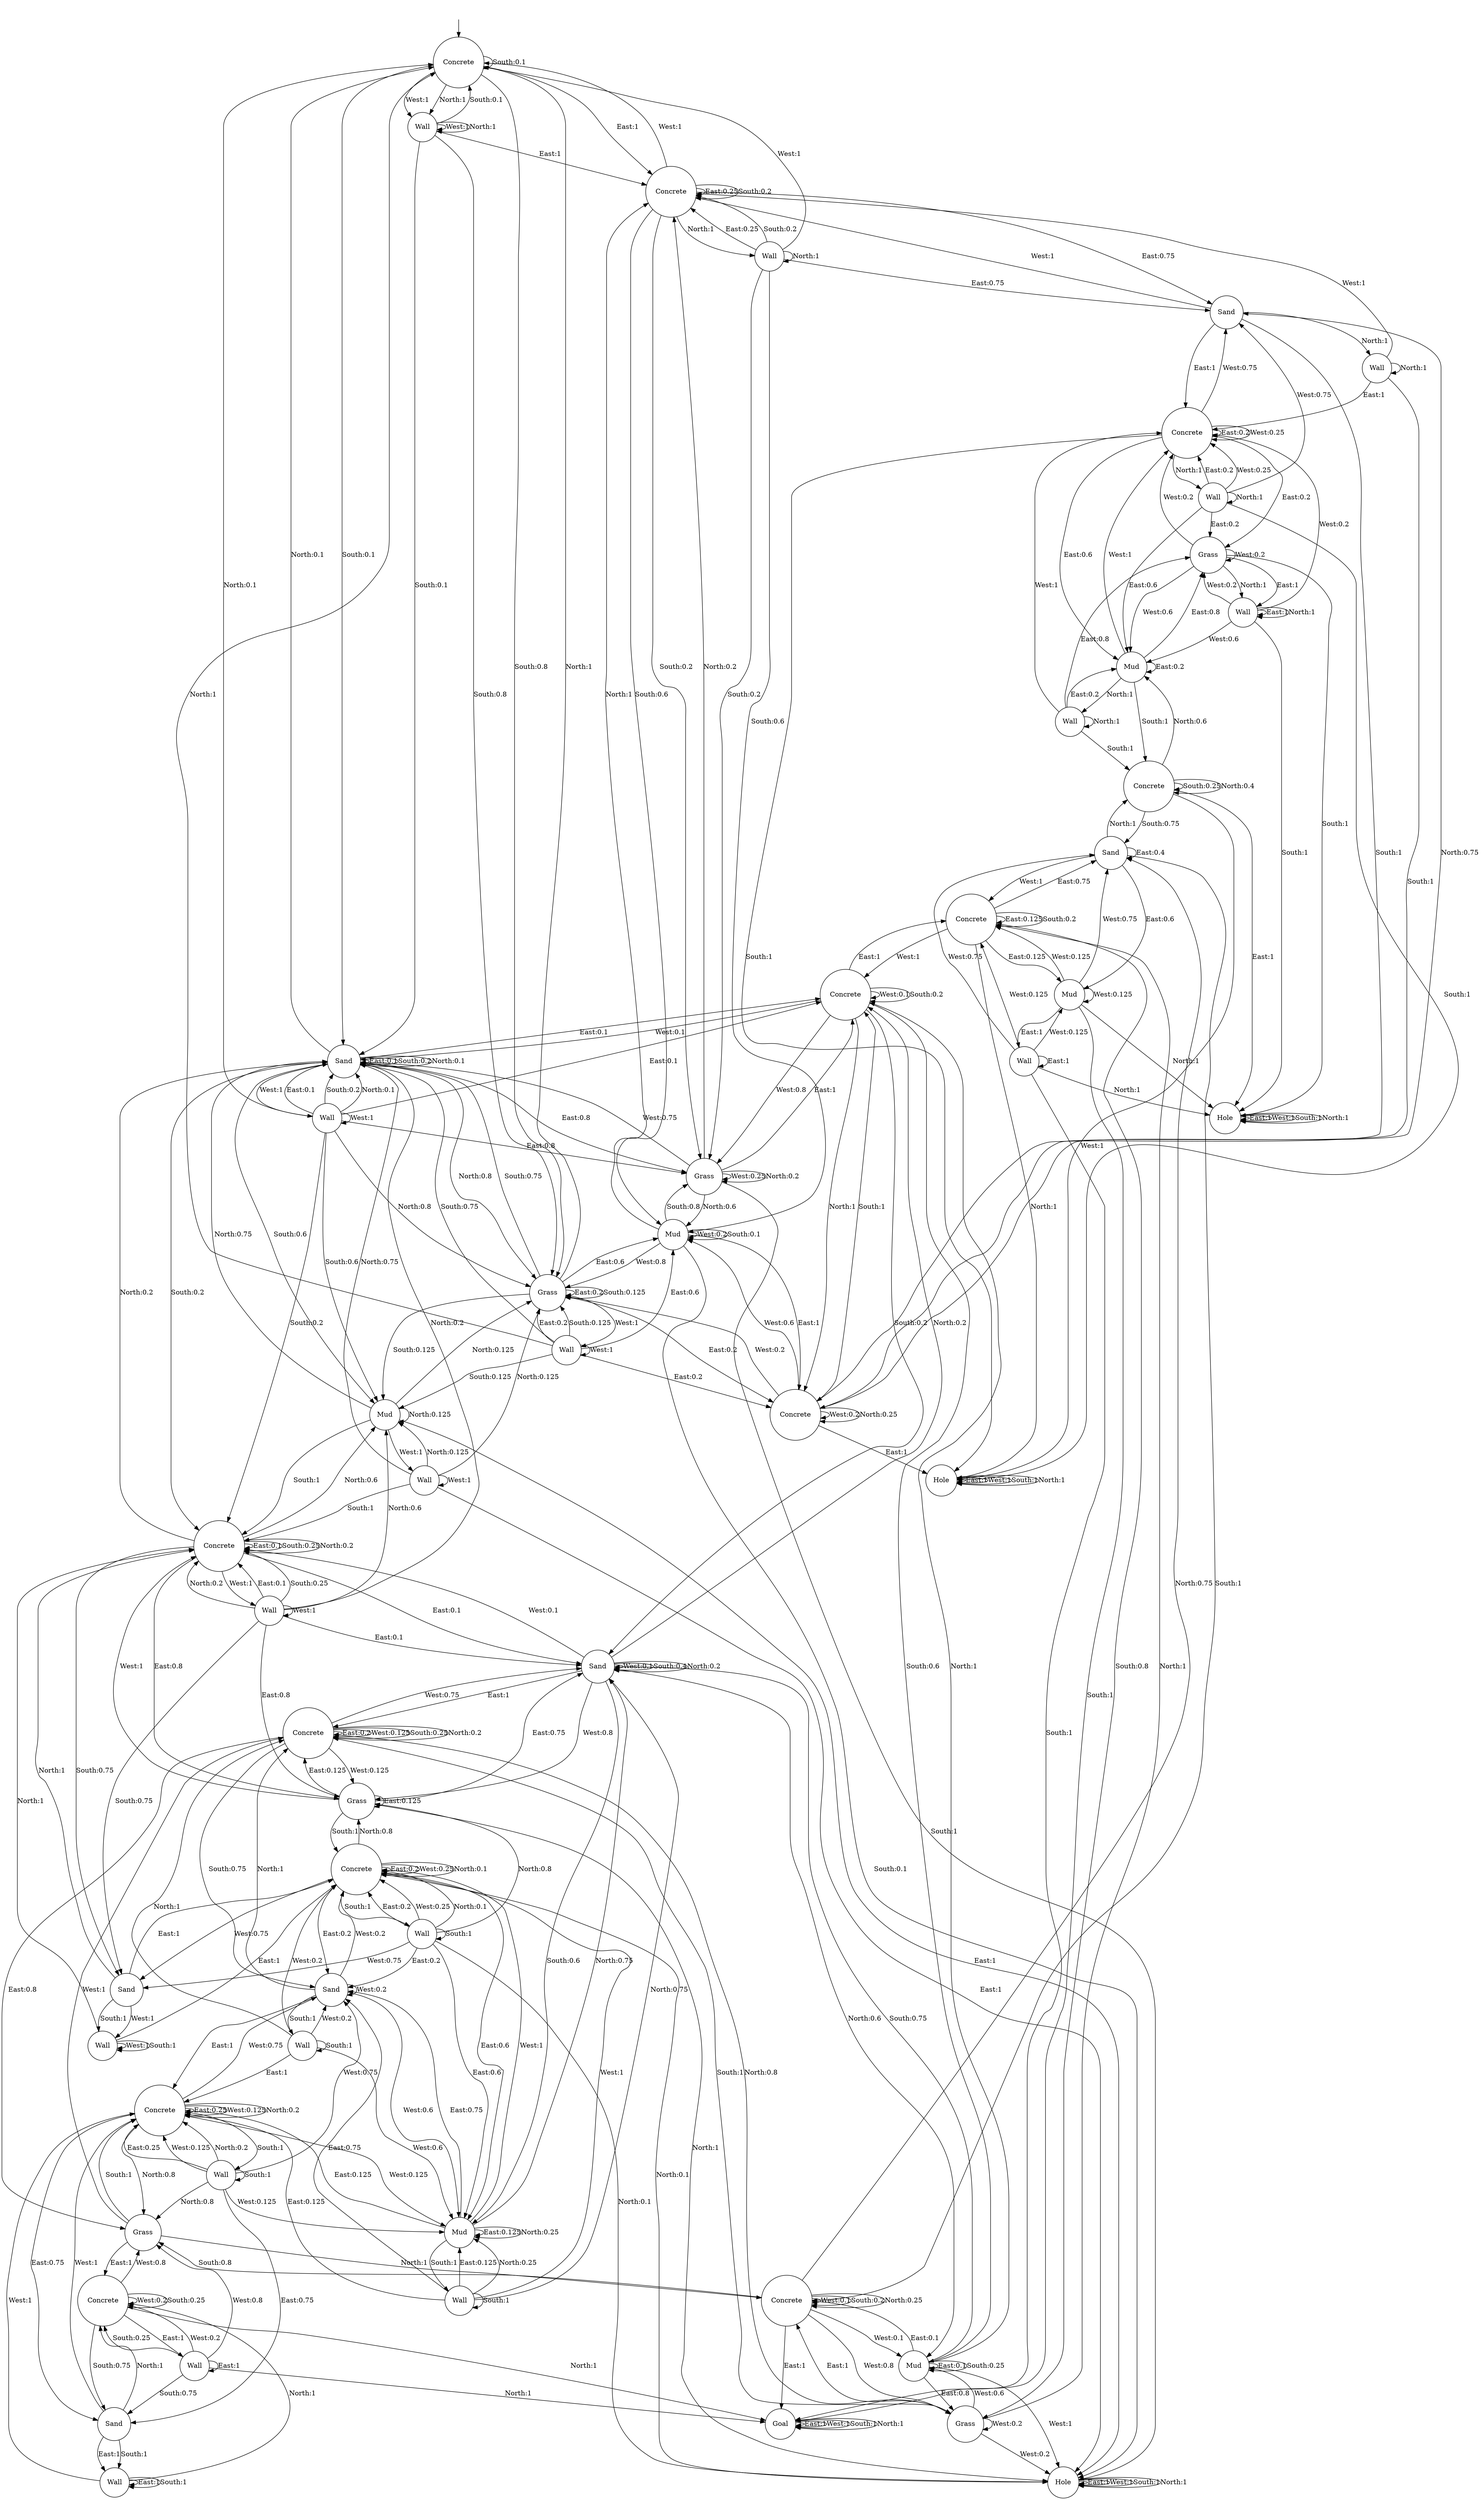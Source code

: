 digraph g {
__start0 [label="" shape="none"];
0 [shape="circle" label="Concrete"];
1 [shape="circle" label="Wall"];
2 [shape="circle" label="Wall"];
3 [shape="circle" label="Grass"];
4 [shape="circle" label="Wall"];
5 [shape="circle" label="Sand"];
6 [shape="circle" label="Wall"];
7 [shape="circle" label="Mud"];
8 [shape="circle" label="Concrete"];
9 [shape="circle" label="Wall"];
10 [shape="circle" label="Wall"];
11 [shape="circle" label="Sand"];
12 [shape="circle" label="Concrete"];
13 [shape="circle" label="Wall"];
14 [shape="circle" label="Mud"];
15 [shape="circle" label="Grass"];
16 [shape="circle" label="Hole"];
17 [shape="circle" label="Grass"];
18 [shape="circle" label="Concrete"];
19 [shape="circle" label="Wall"];
20 [shape="circle" label="Wall"];
21 [shape="circle" label="Sand"];
22 [shape="circle" label="Concrete"];
23 [shape="circle" label="Concrete"];
24 [shape="circle" label="Mud"];
25 [shape="circle" label="Sand"];
26 [shape="circle" label="Wall"];
27 [shape="circle" label="Mud"];
28 [shape="circle" label="Concrete"];
29 [shape="circle" label="Wall"];
30 [shape="circle" label="Hole"];
31 [shape="circle" label="Concrete"];
32 [shape="circle" label="Grass"];
33 [shape="circle" label="Concrete"];
34 [shape="circle" label="Wall"];
35 [shape="circle" label="Sand"];
36 [shape="circle" label="Wall"];
37 [shape="circle" label="Mud"];
38 [shape="circle" label="Concrete"];
39 [shape="circle" label="Sand"];
40 [shape="circle" label="Concrete"];
41 [shape="circle" label="Grass"];
42 [shape="circle" label="Concrete"];
43 [shape="circle" label="Wall"];
44 [shape="circle" label="Wall"];
45 [shape="circle" label="Grass"];
46 [shape="circle" label="Hole"];
47 [shape="circle" label="Wall"];
48 [shape="circle" label="Mud"];
49 [shape="circle" label="Goal"];
50 [shape="circle" label="Concrete"];
51 [shape="circle" label="Wall"];
52 [shape="circle" label="Wall"];
53 [shape="circle" label="Sand"];
0 -> 12 [label="East:1"];
0 -> 1 [label="West:1"];
0 -> 0 [label="South:0.1"];
0 -> 3 [label="South:0.8"];
0 -> 5 [label="South:0.1"];
0 -> 1 [label="North:1"];
1 -> 12 [label="East:1"];
1 -> 1 [label="West:1"];
1 -> 0 [label="South:0.1"];
1 -> 3 [label="South:0.8"];
1 -> 5 [label="South:0.1"];
1 -> 1 [label="North:1"];
2 -> 3 [label="East:0.2"];
2 -> 14 [label="East:0.6"];
2 -> 22 [label="East:0.2"];
2 -> 2 [label="West:1"];
2 -> 3 [label="South:0.125"];
2 -> 5 [label="South:0.75"];
2 -> 7 [label="South:0.125"];
2 -> 0 [label="North:1"];
3 -> 3 [label="East:0.2"];
3 -> 14 [label="East:0.6"];
3 -> 22 [label="East:0.2"];
3 -> 2 [label="West:1"];
3 -> 3 [label="South:0.125"];
3 -> 5 [label="South:0.75"];
3 -> 7 [label="South:0.125"];
3 -> 0 [label="North:1"];
4 -> 5 [label="East:0.1"];
4 -> 15 [label="East:0.8"];
4 -> 23 [label="East:0.1"];
4 -> 4 [label="West:1"];
4 -> 5 [label="South:0.2"];
4 -> 7 [label="South:0.6"];
4 -> 8 [label="South:0.2"];
4 -> 0 [label="North:0.1"];
4 -> 3 [label="North:0.8"];
4 -> 5 [label="North:0.1"];
5 -> 5 [label="East:0.1"];
5 -> 15 [label="East:0.8"];
5 -> 23 [label="East:0.1"];
5 -> 4 [label="West:1"];
5 -> 5 [label="South:0.2"];
5 -> 7 [label="South:0.6"];
5 -> 8 [label="South:0.2"];
5 -> 0 [label="North:0.1"];
5 -> 3 [label="North:0.8"];
5 -> 5 [label="North:0.1"];
6 -> 16 [label="East:1"];
6 -> 6 [label="West:1"];
6 -> 8 [label="South:1"];
6 -> 3 [label="North:0.125"];
6 -> 5 [label="North:0.75"];
6 -> 7 [label="North:0.125"];
7 -> 16 [label="East:1"];
7 -> 6 [label="West:1"];
7 -> 8 [label="South:1"];
7 -> 3 [label="North:0.125"];
7 -> 5 [label="North:0.75"];
7 -> 7 [label="North:0.125"];
8 -> 8 [label="East:0.1"];
8 -> 17 [label="East:0.8"];
8 -> 25 [label="East:0.1"];
8 -> 9 [label="West:1"];
8 -> 8 [label="South:0.25"];
8 -> 11 [label="South:0.75"];
8 -> 5 [label="North:0.2"];
8 -> 7 [label="North:0.6"];
8 -> 8 [label="North:0.2"];
9 -> 8 [label="East:0.1"];
9 -> 17 [label="East:0.8"];
9 -> 25 [label="East:0.1"];
9 -> 9 [label="West:1"];
9 -> 8 [label="South:0.25"];
9 -> 11 [label="South:0.75"];
9 -> 5 [label="North:0.2"];
9 -> 7 [label="North:0.6"];
9 -> 8 [label="North:0.2"];
10 -> 18 [label="East:1"];
10 -> 10 [label="West:1"];
10 -> 10 [label="South:1"];
10 -> 8 [label="North:1"];
11 -> 18 [label="East:1"];
11 -> 10 [label="West:1"];
11 -> 10 [label="South:1"];
11 -> 8 [label="North:1"];
12 -> 12 [label="East:0.25"];
12 -> 21 [label="East:0.75"];
12 -> 0 [label="West:1"];
12 -> 12 [label="South:0.2"];
12 -> 14 [label="South:0.6"];
12 -> 15 [label="South:0.2"];
12 -> 13 [label="North:1"];
13 -> 12 [label="East:0.25"];
13 -> 21 [label="East:0.75"];
13 -> 0 [label="West:1"];
13 -> 12 [label="South:0.2"];
13 -> 14 [label="South:0.6"];
13 -> 15 [label="South:0.2"];
13 -> 13 [label="North:1"];
14 -> 22 [label="East:1"];
14 -> 3 [label="West:0.8"];
14 -> 14 [label="West:0.2"];
14 -> 14 [label="South:0.1"];
14 -> 15 [label="South:0.8"];
14 -> 16 [label="South:0.1"];
14 -> 12 [label="North:1"];
15 -> 23 [label="East:1"];
15 -> 5 [label="West:0.75"];
15 -> 15 [label="West:0.25"];
15 -> 16 [label="South:1"];
15 -> 12 [label="North:0.2"];
15 -> 14 [label="North:0.6"];
15 -> 15 [label="North:0.2"];
16 -> 16 [label="East:1"];
16 -> 16 [label="West:1"];
16 -> 16 [label="South:1"];
16 -> 16 [label="North:1"];
17 -> 17 [label="East:0.125"];
17 -> 25 [label="East:0.75"];
17 -> 33 [label="East:0.125"];
17 -> 8 [label="West:1"];
17 -> 18 [label="South:1"];
17 -> 16 [label="North:1"];
18 -> 18 [label="East:0.2"];
18 -> 27 [label="East:0.6"];
18 -> 35 [label="East:0.2"];
18 -> 11 [label="West:0.75"];
18 -> 18 [label="West:0.25"];
18 -> 19 [label="South:1"];
18 -> 16 [label="North:0.1"];
18 -> 17 [label="North:0.8"];
18 -> 18 [label="North:0.1"];
19 -> 18 [label="East:0.2"];
19 -> 27 [label="East:0.6"];
19 -> 35 [label="East:0.2"];
19 -> 11 [label="West:0.75"];
19 -> 18 [label="West:0.25"];
19 -> 19 [label="South:1"];
19 -> 16 [label="North:0.1"];
19 -> 17 [label="North:0.8"];
19 -> 18 [label="North:0.1"];
20 -> 28 [label="East:1"];
20 -> 12 [label="West:1"];
20 -> 22 [label="South:1"];
20 -> 20 [label="North:1"];
21 -> 28 [label="East:1"];
21 -> 12 [label="West:1"];
21 -> 22 [label="South:1"];
21 -> 20 [label="North:1"];
22 -> 30 [label="East:1"];
22 -> 3 [label="West:0.2"];
22 -> 14 [label="West:0.6"];
22 -> 22 [label="West:0.2"];
22 -> 23 [label="South:1"];
22 -> 21 [label="North:0.75"];
22 -> 22 [label="North:0.25"];
23 -> 31 [label="East:1"];
23 -> 5 [label="West:0.1"];
23 -> 15 [label="West:0.8"];
23 -> 23 [label="West:0.1"];
23 -> 23 [label="South:0.2"];
23 -> 24 [label="South:0.6"];
23 -> 25 [label="South:0.2"];
23 -> 22 [label="North:1"];
24 -> 24 [label="East:0.1"];
24 -> 32 [label="East:0.8"];
24 -> 40 [label="East:0.1"];
24 -> 16 [label="West:1"];
24 -> 24 [label="South:0.25"];
24 -> 25 [label="South:0.75"];
24 -> 23 [label="North:1"];
25 -> 33 [label="East:1"];
25 -> 8 [label="West:0.1"];
25 -> 17 [label="West:0.8"];
25 -> 25 [label="West:0.1"];
25 -> 25 [label="South:0.4"];
25 -> 27 [label="South:0.6"];
25 -> 23 [label="North:0.2"];
25 -> 24 [label="North:0.6"];
25 -> 25 [label="North:0.2"];
26 -> 27 [label="East:0.125"];
26 -> 35 [label="East:0.75"];
26 -> 42 [label="East:0.125"];
26 -> 18 [label="West:1"];
26 -> 26 [label="South:1"];
26 -> 25 [label="North:0.75"];
26 -> 27 [label="North:0.25"];
27 -> 27 [label="East:0.125"];
27 -> 35 [label="East:0.75"];
27 -> 42 [label="East:0.125"];
27 -> 18 [label="West:1"];
27 -> 26 [label="South:1"];
27 -> 25 [label="North:0.75"];
27 -> 27 [label="North:0.25"];
28 -> 28 [label="East:0.2"];
28 -> 37 [label="East:0.6"];
28 -> 45 [label="East:0.2"];
28 -> 21 [label="West:0.75"];
28 -> 28 [label="West:0.25"];
28 -> 30 [label="South:1"];
28 -> 29 [label="North:1"];
29 -> 28 [label="East:0.2"];
29 -> 37 [label="East:0.6"];
29 -> 45 [label="East:0.2"];
29 -> 21 [label="West:0.75"];
29 -> 28 [label="West:0.25"];
29 -> 30 [label="South:1"];
29 -> 29 [label="North:1"];
30 -> 30 [label="East:1"];
30 -> 30 [label="West:1"];
30 -> 30 [label="South:1"];
30 -> 30 [label="North:1"];
31 -> 31 [label="East:0.125"];
31 -> 39 [label="East:0.75"];
31 -> 48 [label="East:0.125"];
31 -> 23 [label="West:1"];
31 -> 31 [label="South:0.2"];
31 -> 32 [label="South:0.8"];
31 -> 30 [label="North:1"];
32 -> 40 [label="East:1"];
32 -> 16 [label="West:0.2"];
32 -> 24 [label="West:0.6"];
32 -> 32 [label="West:0.2"];
32 -> 33 [label="South:1"];
32 -> 31 [label="North:1"];
33 -> 33 [label="East:0.2"];
33 -> 41 [label="East:0.8"];
33 -> 17 [label="West:0.125"];
33 -> 25 [label="West:0.75"];
33 -> 33 [label="West:0.125"];
33 -> 33 [label="South:0.25"];
33 -> 35 [label="South:0.75"];
33 -> 32 [label="North:0.8"];
33 -> 33 [label="North:0.2"];
34 -> 42 [label="East:1"];
34 -> 18 [label="West:0.2"];
34 -> 27 [label="West:0.6"];
34 -> 35 [label="West:0.2"];
34 -> 34 [label="South:1"];
34 -> 33 [label="North:1"];
35 -> 42 [label="East:1"];
35 -> 18 [label="West:0.2"];
35 -> 27 [label="West:0.6"];
35 -> 35 [label="West:0.2"];
35 -> 34 [label="South:1"];
35 -> 33 [label="North:1"];
36 -> 37 [label="East:0.2"];
36 -> 45 [label="East:0.8"];
36 -> 28 [label="West:1"];
36 -> 38 [label="South:1"];
36 -> 36 [label="North:1"];
37 -> 37 [label="East:0.2"];
37 -> 45 [label="East:0.8"];
37 -> 28 [label="West:1"];
37 -> 38 [label="South:1"];
37 -> 36 [label="North:1"];
38 -> 46 [label="East:1"];
38 -> 30 [label="West:1"];
38 -> 38 [label="South:0.25"];
38 -> 39 [label="South:0.75"];
38 -> 37 [label="North:0.6"];
38 -> 38 [label="North:0.4"];
39 -> 39 [label="East:0.4"];
39 -> 48 [label="East:0.6"];
39 -> 31 [label="West:1"];
39 -> 40 [label="South:1"];
39 -> 38 [label="North:1"];
40 -> 49 [label="East:1"];
40 -> 24 [label="West:0.1"];
40 -> 32 [label="West:0.8"];
40 -> 40 [label="West:0.1"];
40 -> 40 [label="South:0.2"];
40 -> 41 [label="South:0.8"];
40 -> 39 [label="North:0.75"];
40 -> 40 [label="North:0.25"];
41 -> 50 [label="East:1"];
41 -> 33 [label="West:1"];
41 -> 42 [label="South:1"];
41 -> 40 [label="North:1"];
42 -> 42 [label="East:0.25"];
42 -> 53 [label="East:0.75"];
42 -> 27 [label="West:0.125"];
42 -> 35 [label="West:0.75"];
42 -> 42 [label="West:0.125"];
42 -> 43 [label="South:1"];
42 -> 41 [label="North:0.8"];
42 -> 42 [label="North:0.2"];
43 -> 42 [label="East:0.25"];
43 -> 53 [label="East:0.75"];
43 -> 27 [label="West:0.125"];
43 -> 35 [label="West:0.75"];
43 -> 42 [label="West:0.125"];
43 -> 43 [label="South:1"];
43 -> 41 [label="North:0.8"];
43 -> 42 [label="North:0.2"];
44 -> 44 [label="East:1"];
44 -> 28 [label="West:0.2"];
44 -> 37 [label="West:0.6"];
44 -> 45 [label="West:0.2"];
44 -> 46 [label="South:1"];
44 -> 44 [label="North:1"];
45 -> 44 [label="East:1"];
45 -> 28 [label="West:0.2"];
45 -> 37 [label="West:0.6"];
45 -> 45 [label="West:0.2"];
45 -> 46 [label="South:1"];
45 -> 44 [label="North:1"];
46 -> 46 [label="East:1"];
46 -> 46 [label="West:1"];
46 -> 46 [label="South:1"];
46 -> 46 [label="North:1"];
47 -> 47 [label="East:1"];
47 -> 31 [label="West:0.125"];
47 -> 39 [label="West:0.75"];
47 -> 48 [label="West:0.125"];
47 -> 49 [label="South:1"];
47 -> 46 [label="North:1"];
48 -> 47 [label="East:1"];
48 -> 31 [label="West:0.125"];
48 -> 39 [label="West:0.75"];
48 -> 48 [label="West:0.125"];
48 -> 49 [label="South:1"];
48 -> 46 [label="North:1"];
49 -> 49 [label="East:1"];
49 -> 49 [label="West:1"];
49 -> 49 [label="South:1"];
49 -> 49 [label="North:1"];
50 -> 51 [label="East:1"];
50 -> 41 [label="West:0.8"];
50 -> 50 [label="West:0.2"];
50 -> 50 [label="South:0.25"];
50 -> 53 [label="South:0.75"];
50 -> 49 [label="North:1"];
51 -> 51 [label="East:1"];
51 -> 41 [label="West:0.8"];
51 -> 50 [label="West:0.2"];
51 -> 50 [label="South:0.25"];
51 -> 53 [label="South:0.75"];
51 -> 49 [label="North:1"];
52 -> 52 [label="East:1"];
52 -> 42 [label="West:1"];
52 -> 52 [label="South:1"];
52 -> 50 [label="North:1"];
53 -> 52 [label="East:1"];
53 -> 42 [label="West:1"];
53 -> 52 [label="South:1"];
53 -> 50 [label="North:1"];
__start0 -> 0;
}

